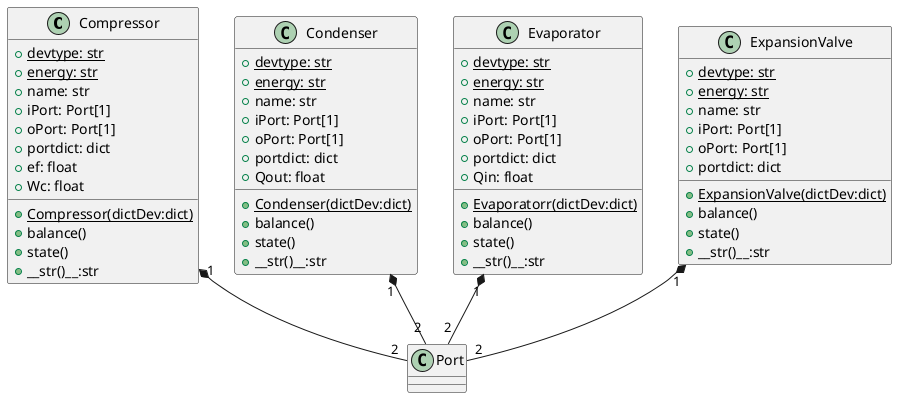@startuml
class Compressor {
 + {static} devtype: str
 + {static} energy: str
 + name: str
 + iPort: Port[1]
 + oPort: Port[1]
 + portdict: dict
 + ef: float
 + Wc: float
 + {static} Compressor(dictDev:dict)
 + balance()
 + state()
 + __str()__:str
}
class Condenser {
 + {static} devtype: str
 + {static} energy: str
 + name: str
 + iPort: Port[1]
 + oPort: Port[1]
 + portdict: dict
 + Qout: float
 + {static} Condenser(dictDev:dict)
 + balance()
 + state()
 + __str()__:str
}
class Evaporator {
 + {static} devtype: str
 + {static} energy: str
 + name: str
 + iPort: Port[1]
 + oPort: Port[1]
 + portdict: dict
 + Qin: float
 + {static} Evaporatorr(dictDev:dict)
 + balance()
 + state()
 + __str()__:str
}
class ExpansionValve {
 + {static} devtype: str
 + {static} energy: str
 + name: str
 + iPort: Port[1]
 + oPort: Port[1]
 + portdict: dict
 + {static} ExpansionValve(dictDev:dict)
 + balance()
 + state()
 + __str()__:str
}
Compressor "1" *-- "2" Port
ExpansionValve "1" *-- "2" Port
Evaporator "1" *-- "2" Port
Condenser "1" *-- "2" Port
@enduml

